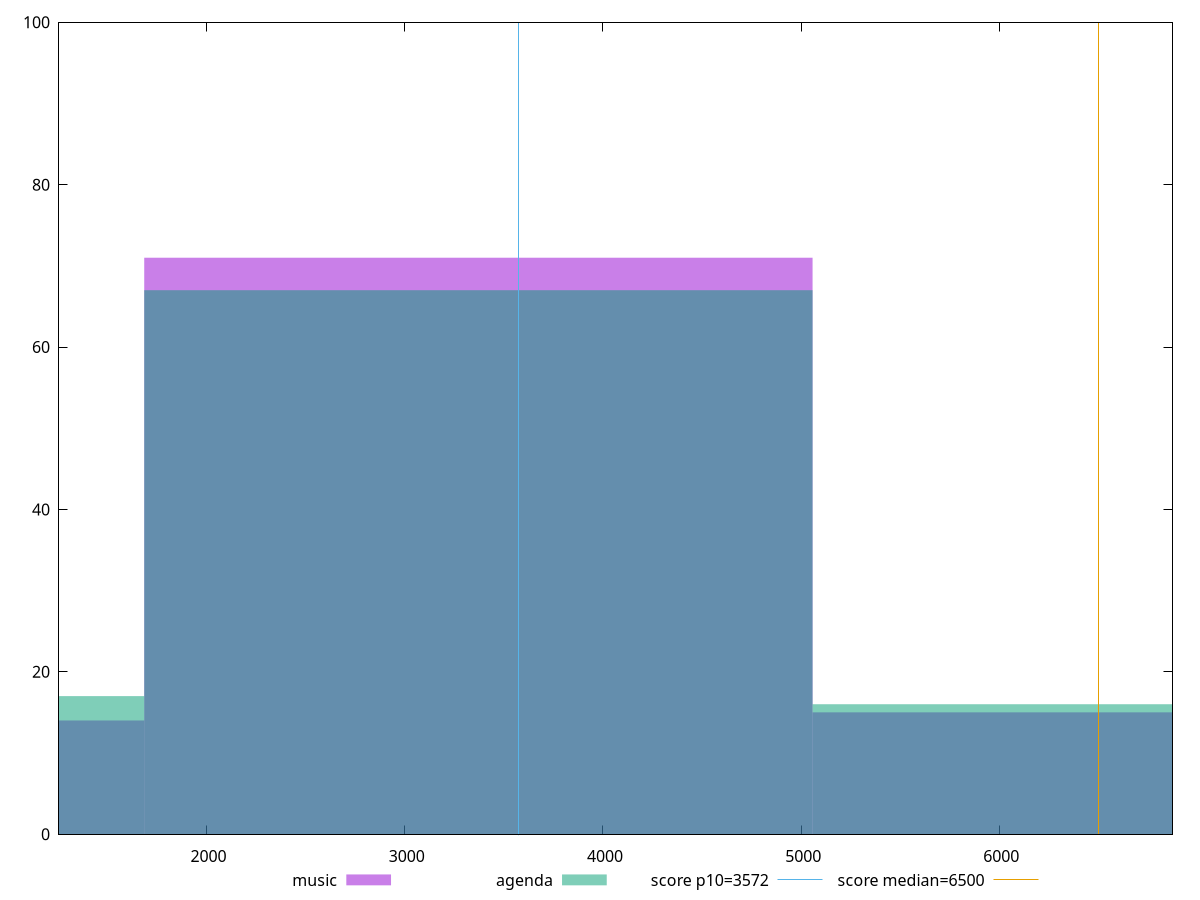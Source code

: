 reset

$music <<EOF
3371.762143894008 71
6743.524287788016 15
0 14
EOF

$agenda <<EOF
3371.762143894008 67
0 17
6743.524287788016 16
EOF

set key outside below
set boxwidth 3371.762143894008
set xrange [1255.937:6873.472]
set yrange [0:100]
set trange [0:100]
set style fill transparent solid 0.5 noborder

set parametric
set terminal svg size 640, 500 enhanced background rgb 'white'
set output "reports/report_00027_2021-02-24T12-40-31.850Z/first-cpu-idle/comparison/histogram/0_vs_1.svg"

plot $music title "music" with boxes, \
     $agenda title "agenda" with boxes, \
     3572,t title "score p10=3572", \
     6500,t title "score median=6500"

reset
